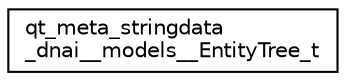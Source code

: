 digraph "Graphical Class Hierarchy"
{
  edge [fontname="Helvetica",fontsize="10",labelfontname="Helvetica",labelfontsize="10"];
  node [fontname="Helvetica",fontsize="10",shape=record];
  rankdir="LR";
  Node1 [label="qt_meta_stringdata\l_dnai__models__EntityTree_t",height=0.2,width=0.4,color="black", fillcolor="white", style="filled",URL="$structqt__meta__stringdata__dnai____models_____entity_tree__t.html"];
}
